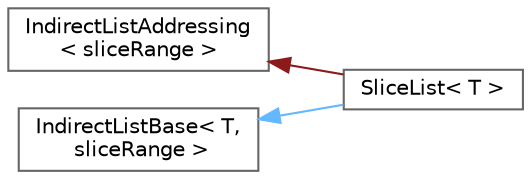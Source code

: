 digraph "Graphical Class Hierarchy"
{
 // LATEX_PDF_SIZE
  bgcolor="transparent";
  edge [fontname=Helvetica,fontsize=10,labelfontname=Helvetica,labelfontsize=10];
  node [fontname=Helvetica,fontsize=10,shape=box,height=0.2,width=0.4];
  rankdir="LR";
  Node0 [id="Node000000",label="IndirectListAddressing\l\< sliceRange \>",height=0.2,width=0.4,color="grey40", fillcolor="white", style="filled",URL="$classFoam_1_1IndirectListAddressing.html",tooltip=" "];
  Node0 -> Node1 [id="edge4829_Node000000_Node000001",dir="back",color="firebrick4",style="solid",tooltip=" "];
  Node1 [id="Node000001",label="SliceList\< T \>",height=0.2,width=0.4,color="grey40", fillcolor="white", style="filled",URL="$classFoam_1_1SliceList.html",tooltip="A List with indirect slice addressing."];
  Node2 [id="Node000002",label="IndirectListBase\< T,\l sliceRange \>",height=0.2,width=0.4,color="grey40", fillcolor="white", style="filled",URL="$classFoam_1_1IndirectListBase.html",tooltip=" "];
  Node2 -> Node1 [id="edge4830_Node000002_Node000001",dir="back",color="steelblue1",style="solid",tooltip=" "];
}
